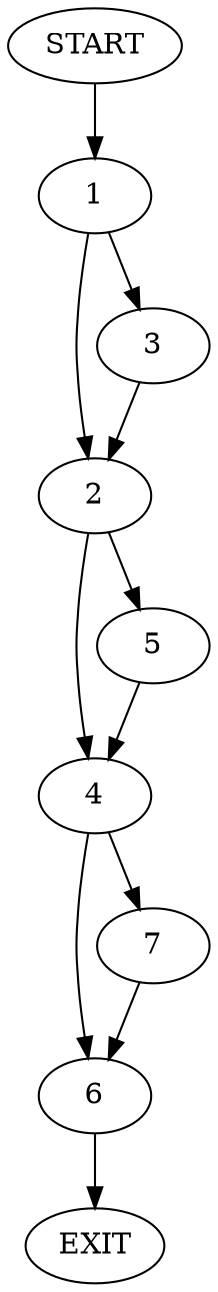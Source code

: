digraph {
0 [label="START"]
8 [label="EXIT"]
0 -> 1
1 -> 2
1 -> 3
2 -> 4
2 -> 5
3 -> 2
5 -> 4
4 -> 6
4 -> 7
6 -> 8
7 -> 6
}
